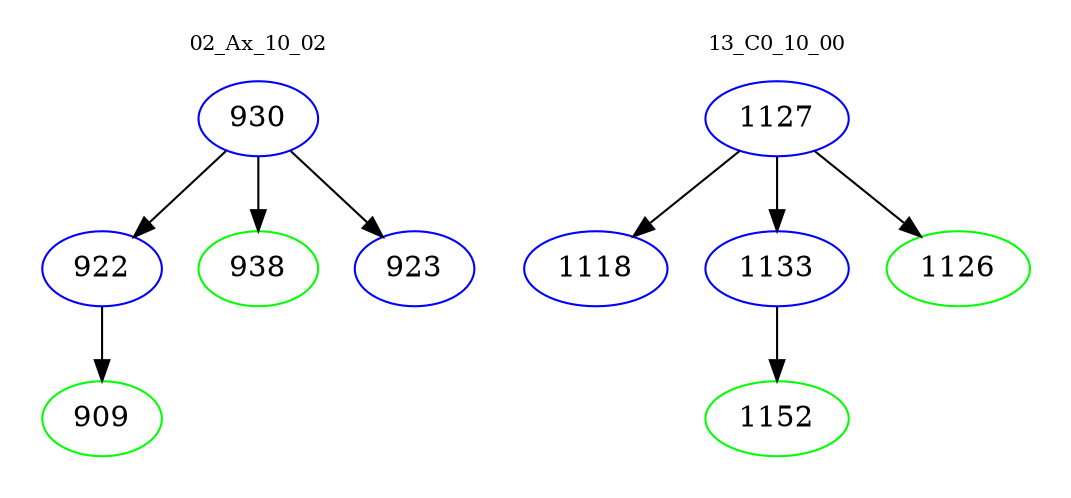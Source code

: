 digraph{
subgraph cluster_0 {
color = white
label = "02_Ax_10_02";
fontsize=10;
T0_930 [label="930", color="blue"]
T0_930 -> T0_922 [color="black"]
T0_922 [label="922", color="blue"]
T0_922 -> T0_909 [color="black"]
T0_909 [label="909", color="green"]
T0_930 -> T0_938 [color="black"]
T0_938 [label="938", color="green"]
T0_930 -> T0_923 [color="black"]
T0_923 [label="923", color="blue"]
}
subgraph cluster_1 {
color = white
label = "13_C0_10_00";
fontsize=10;
T1_1127 [label="1127", color="blue"]
T1_1127 -> T1_1118 [color="black"]
T1_1118 [label="1118", color="blue"]
T1_1127 -> T1_1133 [color="black"]
T1_1133 [label="1133", color="blue"]
T1_1133 -> T1_1152 [color="black"]
T1_1152 [label="1152", color="green"]
T1_1127 -> T1_1126 [color="black"]
T1_1126 [label="1126", color="green"]
}
}
